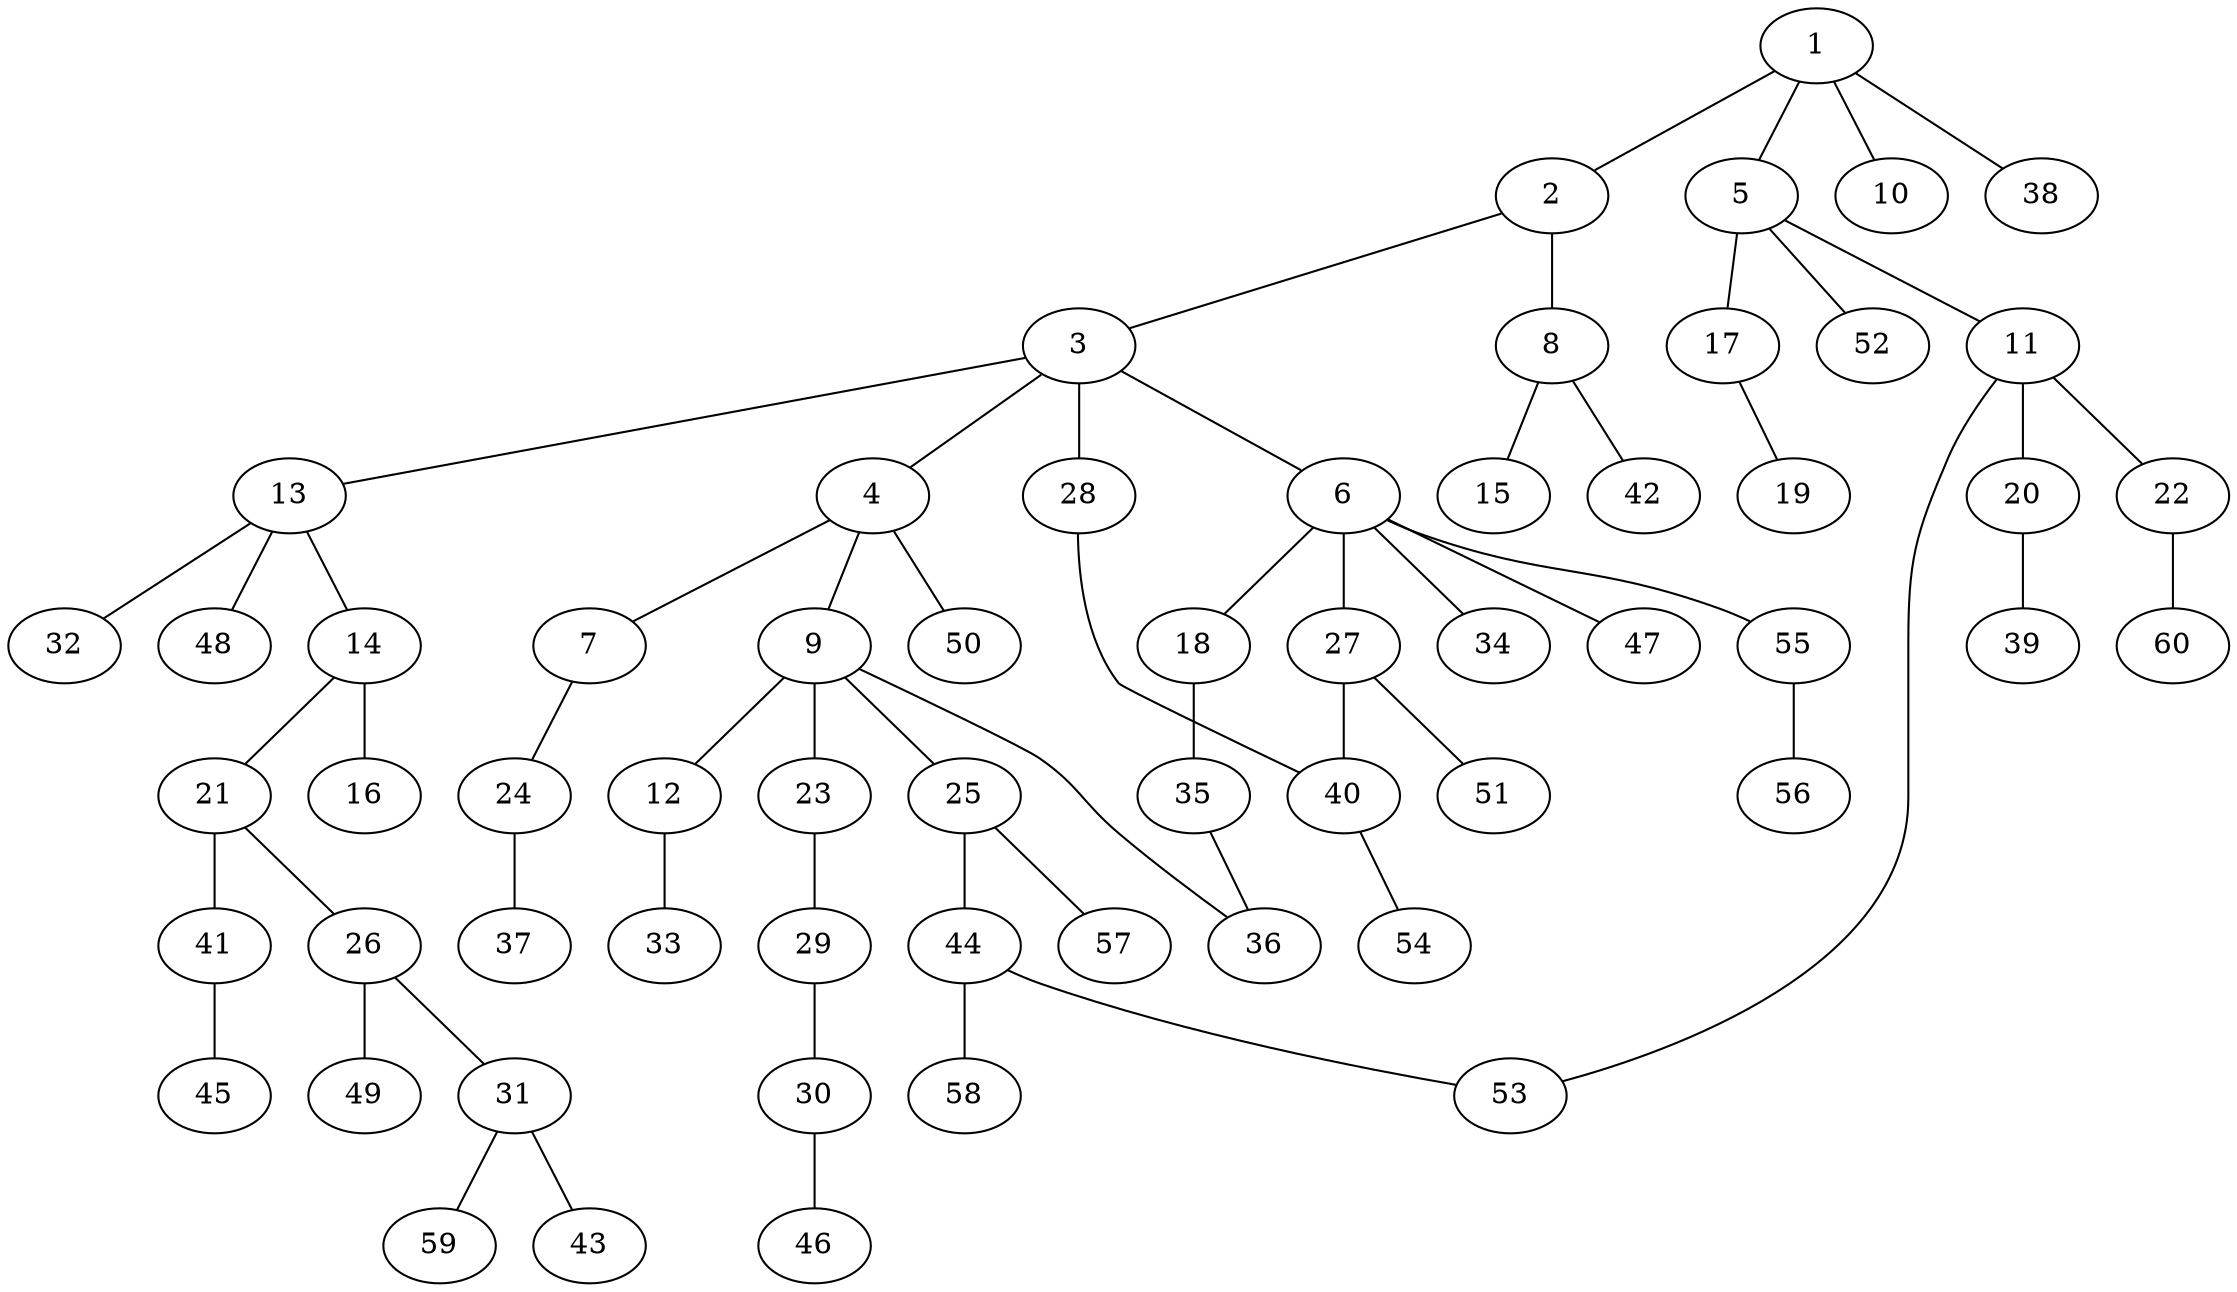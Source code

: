 graph graphname {1--2
1--5
1--10
1--38
2--3
2--8
3--4
3--6
3--13
3--28
4--7
4--9
4--50
5--11
5--17
5--52
6--18
6--27
6--34
6--47
6--55
7--24
8--15
8--42
9--12
9--23
9--25
9--36
11--20
11--22
11--53
12--33
13--14
13--32
13--48
14--16
14--21
17--19
18--35
20--39
21--26
21--41
22--60
23--29
24--37
25--44
25--57
26--31
26--49
27--40
27--51
28--40
29--30
30--46
31--43
31--59
35--36
40--54
41--45
44--53
44--58
55--56
}